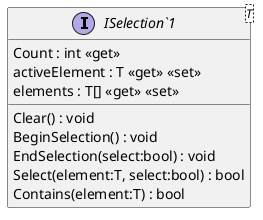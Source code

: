 @startuml
interface "ISelection`1"<T> {
    Count : int <<get>>
    activeElement : T <<get>> <<set>>
    elements : T[] <<get>> <<set>>
    Clear() : void
    BeginSelection() : void
    EndSelection(select:bool) : void
    Select(element:T, select:bool) : bool
    Contains(element:T) : bool
}
@enduml
